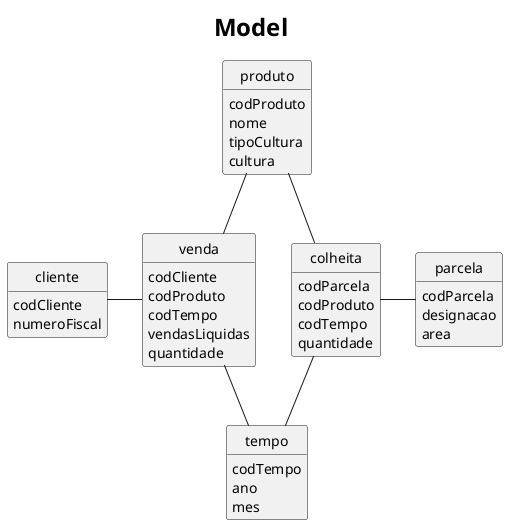 @startuml
!define pk(x) <b><color:#daa520><&key></color> x</b>
!define fk(x) <color:#aaaaaa><&key></color> x
!define pk_fk(x) <color:#967444><&key></color> x
!define column(x) <color:#efefef><&media-record></color> x
!define table(x) entity x << (t, white) >>
title <b> Model</b>
hide methods
hide circle
skinparam title {
    HorizontalAlignment top
    FontSize 24
}

'------Tabelas----------

table(produto) {
    codProduto
    nome
    tipoCultura
    cultura
}

table(cliente) {
    codCliente
    numeroFiscal
}

table(venda) {
      codCliente
      codProduto
      codTempo
      vendasLiquidas
      quantidade
}

table(colheita) {
     codParcela
     codProduto
     codTempo
     quantidade
}

table(parcela) {
     codParcela
     designacao
     area
}

table(tempo) {
     codTempo
     ano
     mes
}


'------Relações----------
colheita -down- tempo
venda -down- tempo
venda -up- produto
colheita -up- produto

venda -left- cliente
colheita -right- parcela
@enduml